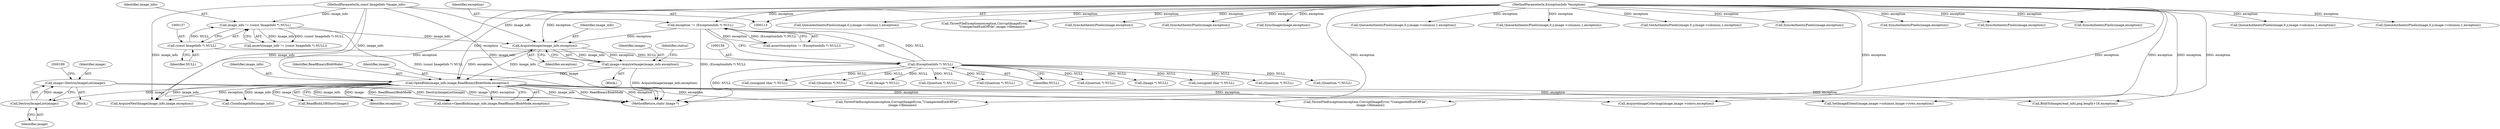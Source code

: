 digraph "0_ImageMagick_0f6fc2d5bf8f500820c3dbcf0d23ee14f2d9f734_3@pointer" {
"1000183" [label="(Call,image=DestroyImageList(image))"];
"1000185" [label="(Call,DestroyImageList(image))"];
"1000173" [label="(Call,OpenBlob(image_info,image,ReadBinaryBlobMode,exception))"];
"1000168" [label="(Call,AcquireImage(image_info,exception))"];
"1000134" [label="(Call,image_info != (const ImageInfo *) NULL)"];
"1000114" [label="(MethodParameterIn,const ImageInfo *image_info)"];
"1000136" [label="(Call,(const ImageInfo *) NULL)"];
"1000155" [label="(Call,exception != (ExceptionInfo *) NULL)"];
"1000115" [label="(MethodParameterIn,ExceptionInfo *exception)"];
"1000157" [label="(Call,(ExceptionInfo *) NULL)"];
"1000166" [label="(Call,image=AcquireImage(image_info,exception))"];
"1000116" [label="(Block,)"];
"1001632" [label="(Call,QueueAuthenticPixels(image,0,y,image->columns,1,exception))"];
"1000591" [label="(Call,BlobToImage(read_info,png,length+16,exception))"];
"1002173" [label="(MethodReturn,static Image *)"];
"1000184" [label="(Identifier,image)"];
"1001355" [label="(Call,QueueAuthenticPixels(image,0,y,image->columns,1,exception))"];
"1001528" [label="(Call,(Quantum *) NULL)"];
"1000138" [label="(Identifier,NULL)"];
"1000182" [label="(Block,)"];
"1000170" [label="(Identifier,exception)"];
"1000934" [label="(Call,AcquireImageColormap(image,image->colors,exception))"];
"1000114" [label="(MethodParameterIn,const ImageInfo *image_info)"];
"1000197" [label="(Call,ReadBlobLSBShort(image))"];
"1002128" [label="(Call,AcquireNextImage(image_info,image,exception))"];
"1000136" [label="(Call,(const ImageInfo *) NULL)"];
"1000157" [label="(Call,(ExceptionInfo *) NULL)"];
"1001757" [label="(Call,QueueAuthenticPixels(image,0,y,image->columns,1,exception))"];
"1000167" [label="(Identifier,image)"];
"1000115" [label="(MethodParameterIn,ExceptionInfo *exception)"];
"1000579" [label="(Call,CloneImageInfo(image_info))"];
"1000166" [label="(Call,image=AcquireImage(image_info,exception))"];
"1002088" [label="(Call,ThrowFileException(exception,CorruptImageError,\n              \"UnexpectedEndOfFile\",image->filename))"];
"1000188" [label="(Call,(Image *) NULL)"];
"1000962" [label="(Call,(unsigned char *) NULL)"];
"1000174" [label="(Identifier,image_info)"];
"1000133" [label="(Call,assert(image_info != (const ImageInfo *) NULL))"];
"1000135" [label="(Identifier,image_info)"];
"1001300" [label="(Call,SyncAuthenticPixels(image,exception))"];
"1001461" [label="(Call,SyncAuthenticPixels(image,exception))"];
"1000173" [label="(Call,OpenBlob(image_info,image,ReadBinaryBlobMode,exception))"];
"1001944" [label="(Call,(Quantum *) NULL)"];
"1000186" [label="(Identifier,image)"];
"1000176" [label="(Identifier,ReadBinaryBlobMode)"];
"1000168" [label="(Call,AcquireImage(image_info,exception))"];
"1001089" [label="(Call,SetImageExtent(image,image->columns,image->rows,exception))"];
"1000156" [label="(Identifier,exception)"];
"1001644" [label="(Call,(Quantum *) NULL)"];
"1000159" [label="(Identifier,NULL)"];
"1000505" [label="(Call,(unsigned char *) NULL)"];
"1001899" [label="(Call,SyncImage(image,exception))"];
"1000175" [label="(Identifier,image)"];
"1000352" [label="(Call,ThrowFileException(exception,CorruptImageError,\"UnexpectedEndOfFile\",\n          image->filename))"];
"1001171" [label="(Call,QueueAuthenticPixels(image,0,y,image->columns,1,exception))"];
"1000172" [label="(Identifier,status)"];
"1000183" [label="(Call,image=DestroyImageList(image))"];
"1001516" [label="(Call,QueueAuthenticPixels(image,0,y,image->columns,1,exception))"];
"1001932" [label="(Call,GetAuthenticPixels(image,0,y,image->columns,1,exception))"];
"1001183" [label="(Call,(Quantum *) NULL)"];
"1002136" [label="(Call,(Image *) NULL)"];
"1000185" [label="(Call,DestroyImageList(image))"];
"1001852" [label="(Call,SyncAuthenticPixels(image,exception))"];
"1000134" [label="(Call,image_info != (const ImageInfo *) NULL)"];
"1000177" [label="(Identifier,exception)"];
"1001769" [label="(Call,(Quantum *) NULL)"];
"1000444" [label="(Call,ThrowFileException(exception,CorruptImageError,\"UnexpectedEndOfFile\",\n          image->filename))"];
"1000155" [label="(Call,exception != (ExceptionInfo *) NULL)"];
"1000171" [label="(Call,status=OpenBlob(image_info,image,ReadBinaryBlobMode,exception))"];
"1000169" [label="(Identifier,image_info)"];
"1000154" [label="(Call,assert(exception != (ExceptionInfo *) NULL))"];
"1002077" [label="(Call,SyncAuthenticPixels(image,exception))"];
"1001367" [label="(Call,(Quantum *) NULL)"];
"1001701" [label="(Call,SyncAuthenticPixels(image,exception))"];
"1001577" [label="(Call,SyncAuthenticPixels(image,exception))"];
"1000183" -> "1000182"  [label="AST: "];
"1000183" -> "1000185"  [label="CFG: "];
"1000184" -> "1000183"  [label="AST: "];
"1000185" -> "1000183"  [label="AST: "];
"1000189" -> "1000183"  [label="CFG: "];
"1000183" -> "1002173"  [label="DDG: DestroyImageList(image)"];
"1000183" -> "1002173"  [label="DDG: image"];
"1000185" -> "1000183"  [label="DDG: image"];
"1000185" -> "1000186"  [label="CFG: "];
"1000186" -> "1000185"  [label="AST: "];
"1000173" -> "1000185"  [label="DDG: image"];
"1000173" -> "1000171"  [label="AST: "];
"1000173" -> "1000177"  [label="CFG: "];
"1000174" -> "1000173"  [label="AST: "];
"1000175" -> "1000173"  [label="AST: "];
"1000176" -> "1000173"  [label="AST: "];
"1000177" -> "1000173"  [label="AST: "];
"1000171" -> "1000173"  [label="CFG: "];
"1000173" -> "1002173"  [label="DDG: ReadBinaryBlobMode"];
"1000173" -> "1002173"  [label="DDG: exception"];
"1000173" -> "1002173"  [label="DDG: image_info"];
"1000173" -> "1000171"  [label="DDG: image_info"];
"1000173" -> "1000171"  [label="DDG: image"];
"1000173" -> "1000171"  [label="DDG: ReadBinaryBlobMode"];
"1000173" -> "1000171"  [label="DDG: exception"];
"1000168" -> "1000173"  [label="DDG: image_info"];
"1000168" -> "1000173"  [label="DDG: exception"];
"1000114" -> "1000173"  [label="DDG: image_info"];
"1000166" -> "1000173"  [label="DDG: image"];
"1000115" -> "1000173"  [label="DDG: exception"];
"1000173" -> "1000197"  [label="DDG: image"];
"1000173" -> "1000352"  [label="DDG: exception"];
"1000173" -> "1000444"  [label="DDG: exception"];
"1000173" -> "1000579"  [label="DDG: image_info"];
"1000173" -> "1000591"  [label="DDG: exception"];
"1000173" -> "1000934"  [label="DDG: exception"];
"1000173" -> "1001089"  [label="DDG: exception"];
"1000173" -> "1002128"  [label="DDG: image_info"];
"1000173" -> "1002128"  [label="DDG: exception"];
"1000168" -> "1000166"  [label="AST: "];
"1000168" -> "1000170"  [label="CFG: "];
"1000169" -> "1000168"  [label="AST: "];
"1000170" -> "1000168"  [label="AST: "];
"1000166" -> "1000168"  [label="CFG: "];
"1000168" -> "1000166"  [label="DDG: image_info"];
"1000168" -> "1000166"  [label="DDG: exception"];
"1000134" -> "1000168"  [label="DDG: image_info"];
"1000114" -> "1000168"  [label="DDG: image_info"];
"1000155" -> "1000168"  [label="DDG: exception"];
"1000115" -> "1000168"  [label="DDG: exception"];
"1000134" -> "1000133"  [label="AST: "];
"1000134" -> "1000136"  [label="CFG: "];
"1000135" -> "1000134"  [label="AST: "];
"1000136" -> "1000134"  [label="AST: "];
"1000133" -> "1000134"  [label="CFG: "];
"1000134" -> "1002173"  [label="DDG: (const ImageInfo *) NULL"];
"1000134" -> "1000133"  [label="DDG: image_info"];
"1000134" -> "1000133"  [label="DDG: (const ImageInfo *) NULL"];
"1000114" -> "1000134"  [label="DDG: image_info"];
"1000136" -> "1000134"  [label="DDG: NULL"];
"1000114" -> "1000113"  [label="AST: "];
"1000114" -> "1002173"  [label="DDG: image_info"];
"1000114" -> "1000579"  [label="DDG: image_info"];
"1000114" -> "1002128"  [label="DDG: image_info"];
"1000136" -> "1000138"  [label="CFG: "];
"1000137" -> "1000136"  [label="AST: "];
"1000138" -> "1000136"  [label="AST: "];
"1000136" -> "1000157"  [label="DDG: NULL"];
"1000155" -> "1000154"  [label="AST: "];
"1000155" -> "1000157"  [label="CFG: "];
"1000156" -> "1000155"  [label="AST: "];
"1000157" -> "1000155"  [label="AST: "];
"1000154" -> "1000155"  [label="CFG: "];
"1000155" -> "1002173"  [label="DDG: (ExceptionInfo *) NULL"];
"1000155" -> "1000154"  [label="DDG: exception"];
"1000155" -> "1000154"  [label="DDG: (ExceptionInfo *) NULL"];
"1000115" -> "1000155"  [label="DDG: exception"];
"1000157" -> "1000155"  [label="DDG: NULL"];
"1000115" -> "1000113"  [label="AST: "];
"1000115" -> "1002173"  [label="DDG: exception"];
"1000115" -> "1000352"  [label="DDG: exception"];
"1000115" -> "1000444"  [label="DDG: exception"];
"1000115" -> "1000591"  [label="DDG: exception"];
"1000115" -> "1000934"  [label="DDG: exception"];
"1000115" -> "1001089"  [label="DDG: exception"];
"1000115" -> "1001171"  [label="DDG: exception"];
"1000115" -> "1001300"  [label="DDG: exception"];
"1000115" -> "1001355"  [label="DDG: exception"];
"1000115" -> "1001461"  [label="DDG: exception"];
"1000115" -> "1001516"  [label="DDG: exception"];
"1000115" -> "1001577"  [label="DDG: exception"];
"1000115" -> "1001632"  [label="DDG: exception"];
"1000115" -> "1001701"  [label="DDG: exception"];
"1000115" -> "1001757"  [label="DDG: exception"];
"1000115" -> "1001852"  [label="DDG: exception"];
"1000115" -> "1001899"  [label="DDG: exception"];
"1000115" -> "1001932"  [label="DDG: exception"];
"1000115" -> "1002077"  [label="DDG: exception"];
"1000115" -> "1002088"  [label="DDG: exception"];
"1000115" -> "1002128"  [label="DDG: exception"];
"1000157" -> "1000159"  [label="CFG: "];
"1000158" -> "1000157"  [label="AST: "];
"1000159" -> "1000157"  [label="AST: "];
"1000157" -> "1002173"  [label="DDG: NULL"];
"1000157" -> "1000188"  [label="DDG: NULL"];
"1000157" -> "1000505"  [label="DDG: NULL"];
"1000157" -> "1000962"  [label="DDG: NULL"];
"1000157" -> "1001183"  [label="DDG: NULL"];
"1000157" -> "1001367"  [label="DDG: NULL"];
"1000157" -> "1001528"  [label="DDG: NULL"];
"1000157" -> "1001644"  [label="DDG: NULL"];
"1000157" -> "1001769"  [label="DDG: NULL"];
"1000157" -> "1001944"  [label="DDG: NULL"];
"1000157" -> "1002136"  [label="DDG: NULL"];
"1000166" -> "1000116"  [label="AST: "];
"1000167" -> "1000166"  [label="AST: "];
"1000172" -> "1000166"  [label="CFG: "];
"1000166" -> "1002173"  [label="DDG: AcquireImage(image_info,exception)"];
}
